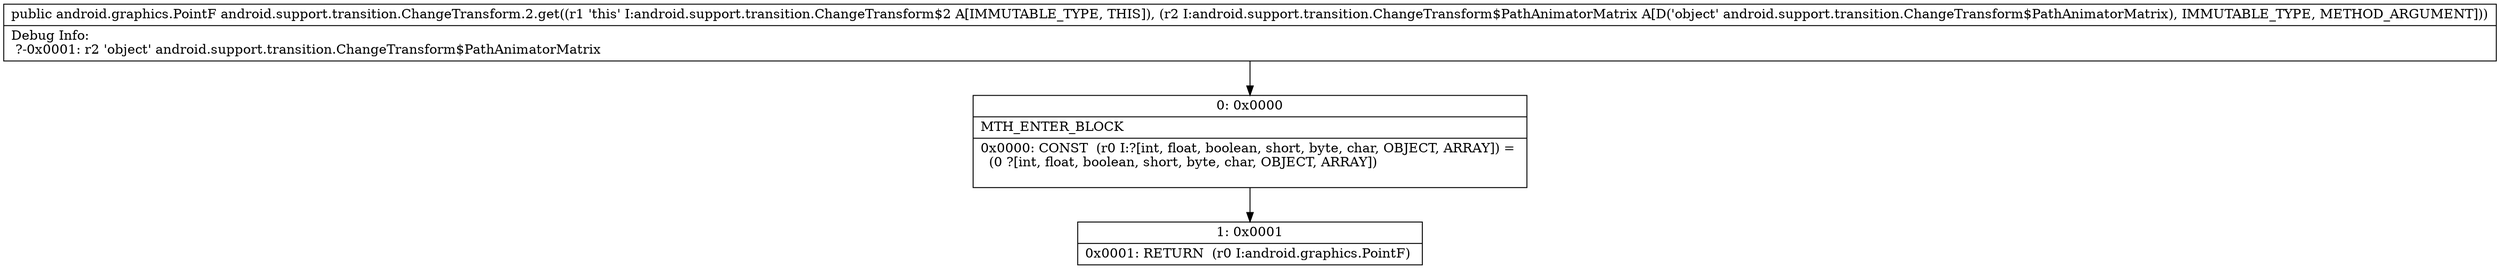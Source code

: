 digraph "CFG forandroid.support.transition.ChangeTransform.2.get(Landroid\/support\/transition\/ChangeTransform$PathAnimatorMatrix;)Landroid\/graphics\/PointF;" {
Node_0 [shape=record,label="{0\:\ 0x0000|MTH_ENTER_BLOCK\l|0x0000: CONST  (r0 I:?[int, float, boolean, short, byte, char, OBJECT, ARRAY]) = \l  (0 ?[int, float, boolean, short, byte, char, OBJECT, ARRAY])\l \l}"];
Node_1 [shape=record,label="{1\:\ 0x0001|0x0001: RETURN  (r0 I:android.graphics.PointF) \l}"];
MethodNode[shape=record,label="{public android.graphics.PointF android.support.transition.ChangeTransform.2.get((r1 'this' I:android.support.transition.ChangeTransform$2 A[IMMUTABLE_TYPE, THIS]), (r2 I:android.support.transition.ChangeTransform$PathAnimatorMatrix A[D('object' android.support.transition.ChangeTransform$PathAnimatorMatrix), IMMUTABLE_TYPE, METHOD_ARGUMENT]))  | Debug Info:\l  ?\-0x0001: r2 'object' android.support.transition.ChangeTransform$PathAnimatorMatrix\l}"];
MethodNode -> Node_0;
Node_0 -> Node_1;
}

